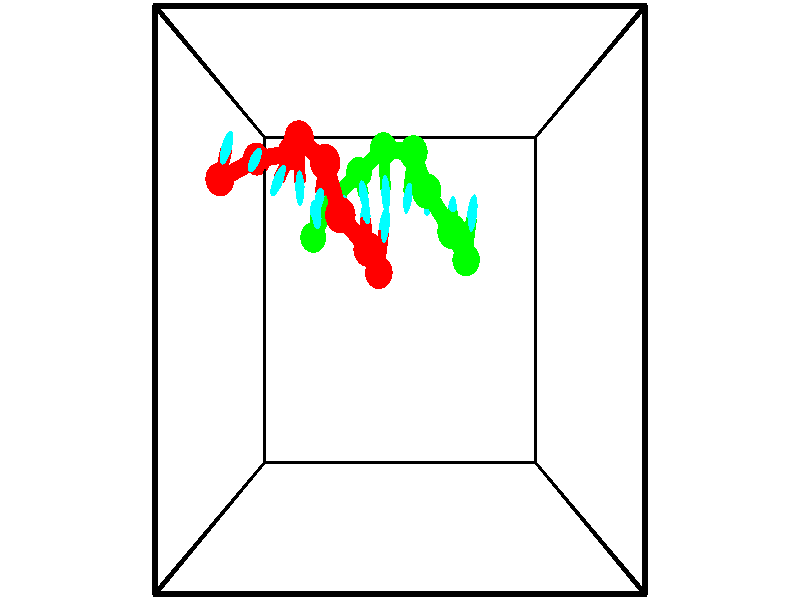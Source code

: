 // switches for output
#declare DRAW_BASES = 1; // possible values are 0, 1; only relevant for DNA ribbons
#declare DRAW_BASES_TYPE = 3; // possible values are 1, 2, 3; only relevant for DNA ribbons
#declare DRAW_FOG = 0; // set to 1 to enable fog

#include "colors.inc"

#include "transforms.inc"
background { rgb <1, 1, 1>}

#default {
   normal{
       ripples 0.25
       frequency 0.20
       turbulence 0.2
       lambda 5
   }
	finish {
		phong 0.1
		phong_size 40.
	}
}

// original window dimensions: 1024x640


// camera settings

camera {
	sky <-0, 1, 0>
	up <-0, 1, 0>
	right 1.6 * <1, 0, 0>
	location <2.5, 2.5, 11.1562>
	look_at <2.5, 2.5, 2.5>
	direction <0, 0, -8.6562>
	angle 67.0682
}


# declare cpy_camera_pos = <2.5, 2.5, 11.1562>;
# if (DRAW_FOG = 1)
fog {
	fog_type 2
	up vnormalize(cpy_camera_pos)
	color rgbt<1,1,1,0.3>
	distance 1e-5
	fog_alt 3e-3
	fog_offset 4
}
# end


// LIGHTS

# declare lum = 6;
global_settings {
	ambient_light rgb lum * <0.05, 0.05, 0.05>
	max_trace_level 15
}# declare cpy_direct_light_amount = 0.25;
light_source
{	1000 * <-1, -1, 1>,
	rgb lum * cpy_direct_light_amount
	parallel
}

light_source
{	1000 * <1, 1, -1>,
	rgb lum * cpy_direct_light_amount
	parallel
}

// strand 0

// nucleotide -1

// particle -1
sphere {
	<-0.762728, 4.317537, 0.222377> 0.250000
	pigment { color rgbt <1,0,0,0> }
	no_shadow
}
cylinder {
	<-0.606625, 4.526657, 0.525528>,  <-0.512963, 4.652129, 0.707419>, 0.100000
	pigment { color rgbt <1,0,0,0> }
	no_shadow
}
cylinder {
	<-0.606625, 4.526657, 0.525528>,  <-0.762728, 4.317537, 0.222377>, 0.100000
	pigment { color rgbt <1,0,0,0> }
	no_shadow
}

// particle -1
sphere {
	<-0.606625, 4.526657, 0.525528> 0.100000
	pigment { color rgbt <1,0,0,0> }
	no_shadow
}
sphere {
	0, 1
	scale<0.080000,0.200000,0.300000>
	matrix <0.904220, -0.372702, -0.208517,
		0.173450, 0.766664, -0.618175,
		0.390258, 0.522799, 0.757878,
		-0.489547, 4.683497, 0.752891>
	pigment { color rgbt <0,1,1,0> }
	no_shadow
}
cylinder {
	<-0.160089, 4.680590, -0.057011>,  <-0.762728, 4.317537, 0.222377>, 0.130000
	pigment { color rgbt <1,0,0,0> }
	no_shadow
}

// nucleotide -1

// particle -1
sphere {
	<-0.160089, 4.680590, -0.057011> 0.250000
	pigment { color rgbt <1,0,0,0> }
	no_shadow
}
cylinder {
	<-0.089180, 4.597519, 0.327789>,  <-0.046635, 4.547677, 0.558669>, 0.100000
	pigment { color rgbt <1,0,0,0> }
	no_shadow
}
cylinder {
	<-0.089180, 4.597519, 0.327789>,  <-0.160089, 4.680590, -0.057011>, 0.100000
	pigment { color rgbt <1,0,0,0> }
	no_shadow
}

// particle -1
sphere {
	<-0.089180, 4.597519, 0.327789> 0.100000
	pigment { color rgbt <1,0,0,0> }
	no_shadow
}
sphere {
	0, 1
	scale<0.080000,0.200000,0.300000>
	matrix <0.841668, -0.474614, -0.257557,
		0.510068, 0.855343, 0.090659,
		0.177272, -0.207677, 0.962001,
		-0.035998, 4.535216, 0.616390>
	pigment { color rgbt <0,1,1,0> }
	no_shadow
}
cylinder {
	<0.513274, 4.741069, 0.092427>,  <-0.160089, 4.680590, -0.057011>, 0.130000
	pigment { color rgbt <1,0,0,0> }
	no_shadow
}

// nucleotide -1

// particle -1
sphere {
	<0.513274, 4.741069, 0.092427> 0.250000
	pigment { color rgbt <1,0,0,0> }
	no_shadow
}
cylinder {
	<0.427166, 4.458374, 0.362000>,  <0.375501, 4.288757, 0.523743>, 0.100000
	pigment { color rgbt <1,0,0,0> }
	no_shadow
}
cylinder {
	<0.427166, 4.458374, 0.362000>,  <0.513274, 4.741069, 0.092427>, 0.100000
	pigment { color rgbt <1,0,0,0> }
	no_shadow
}

// particle -1
sphere {
	<0.427166, 4.458374, 0.362000> 0.100000
	pigment { color rgbt <1,0,0,0> }
	no_shadow
}
sphere {
	0, 1
	scale<0.080000,0.200000,0.300000>
	matrix <0.902256, -0.407969, -0.139625,
		0.373621, 0.578001, 0.725481,
		-0.215270, -0.706737, 0.673930,
		0.362585, 4.246353, 0.564179>
	pigment { color rgbt <0,1,1,0> }
	no_shadow
}
cylinder {
	<0.769316, 4.812781, 0.794352>,  <0.513274, 4.741069, 0.092427>, 0.130000
	pigment { color rgbt <1,0,0,0> }
	no_shadow
}

// nucleotide -1

// particle -1
sphere {
	<0.769316, 4.812781, 0.794352> 0.250000
	pigment { color rgbt <1,0,0,0> }
	no_shadow
}
cylinder {
	<0.749107, 4.448471, 0.630432>,  <0.736982, 4.229885, 0.532080>, 0.100000
	pigment { color rgbt <1,0,0,0> }
	no_shadow
}
cylinder {
	<0.749107, 4.448471, 0.630432>,  <0.769316, 4.812781, 0.794352>, 0.100000
	pigment { color rgbt <1,0,0,0> }
	no_shadow
}

// particle -1
sphere {
	<0.749107, 4.448471, 0.630432> 0.100000
	pigment { color rgbt <1,0,0,0> }
	no_shadow
}
sphere {
	0, 1
	scale<0.080000,0.200000,0.300000>
	matrix <0.991891, 0.002156, -0.127075,
		0.116620, -0.412897, 0.903280,
		-0.050521, -0.910775, -0.409801,
		0.733951, 4.175239, 0.507492>
	pigment { color rgbt <0,1,1,0> }
	no_shadow
}
cylinder {
	<1.259187, 4.400859, 1.153800>,  <0.769316, 4.812781, 0.794352>, 0.130000
	pigment { color rgbt <1,0,0,0> }
	no_shadow
}

// nucleotide -1

// particle -1
sphere {
	<1.259187, 4.400859, 1.153800> 0.250000
	pigment { color rgbt <1,0,0,0> }
	no_shadow
}
cylinder {
	<1.169563, 4.201630, 0.818726>,  <1.115789, 4.082092, 0.617681>, 0.100000
	pigment { color rgbt <1,0,0,0> }
	no_shadow
}
cylinder {
	<1.169563, 4.201630, 0.818726>,  <1.259187, 4.400859, 1.153800>, 0.100000
	pigment { color rgbt <1,0,0,0> }
	no_shadow
}

// particle -1
sphere {
	<1.169563, 4.201630, 0.818726> 0.100000
	pigment { color rgbt <1,0,0,0> }
	no_shadow
}
sphere {
	0, 1
	scale<0.080000,0.200000,0.300000>
	matrix <0.972578, -0.169280, -0.159489,
		-0.062366, -0.850451, 0.522344,
		-0.224060, -0.498074, -0.837687,
		1.102345, 4.052207, 0.567419>
	pigment { color rgbt <0,1,1,0> }
	no_shadow
}
cylinder {
	<1.513315, 3.670550, 1.168053>,  <1.259187, 4.400859, 1.153800>, 0.130000
	pigment { color rgbt <1,0,0,0> }
	no_shadow
}

// nucleotide -1

// particle -1
sphere {
	<1.513315, 3.670550, 1.168053> 0.250000
	pigment { color rgbt <1,0,0,0> }
	no_shadow
}
cylinder {
	<1.483513, 3.774231, 0.782875>,  <1.465632, 3.836439, 0.551768>, 0.100000
	pigment { color rgbt <1,0,0,0> }
	no_shadow
}
cylinder {
	<1.483513, 3.774231, 0.782875>,  <1.513315, 3.670550, 1.168053>, 0.100000
	pigment { color rgbt <1,0,0,0> }
	no_shadow
}

// particle -1
sphere {
	<1.483513, 3.774231, 0.782875> 0.100000
	pigment { color rgbt <1,0,0,0> }
	no_shadow
}
sphere {
	0, 1
	scale<0.080000,0.200000,0.300000>
	matrix <0.933323, -0.321971, -0.158880,
		-0.351222, -0.910576, -0.217930,
		-0.074506, 0.259201, -0.962945,
		1.461161, 3.851991, 0.493991>
	pigment { color rgbt <0,1,1,0> }
	no_shadow
}
cylinder {
	<1.953087, 3.222053, 0.811003>,  <1.513315, 3.670550, 1.168053>, 0.130000
	pigment { color rgbt <1,0,0,0> }
	no_shadow
}

// nucleotide -1

// particle -1
sphere {
	<1.953087, 3.222053, 0.811003> 0.250000
	pigment { color rgbt <1,0,0,0> }
	no_shadow
}
cylinder {
	<1.909798, 3.512589, 0.539497>,  <1.883824, 3.686910, 0.376594>, 0.100000
	pigment { color rgbt <1,0,0,0> }
	no_shadow
}
cylinder {
	<1.909798, 3.512589, 0.539497>,  <1.953087, 3.222053, 0.811003>, 0.100000
	pigment { color rgbt <1,0,0,0> }
	no_shadow
}

// particle -1
sphere {
	<1.909798, 3.512589, 0.539497> 0.100000
	pigment { color rgbt <1,0,0,0> }
	no_shadow
}
sphere {
	0, 1
	scale<0.080000,0.200000,0.300000>
	matrix <0.955844, -0.111626, -0.271851,
		-0.273223, -0.678213, -0.682185,
		-0.108224, 0.726338, -0.678764,
		1.877331, 3.730490, 0.335868>
	pigment { color rgbt <0,1,1,0> }
	no_shadow
}
cylinder {
	<2.113721, 2.917039, 0.147353>,  <1.953087, 3.222053, 0.811003>, 0.130000
	pigment { color rgbt <1,0,0,0> }
	no_shadow
}

// nucleotide -1

// particle -1
sphere {
	<2.113721, 2.917039, 0.147353> 0.250000
	pigment { color rgbt <1,0,0,0> }
	no_shadow
}
cylinder {
	<2.168549, 3.313110, 0.136345>,  <2.201445, 3.550753, 0.129740>, 0.100000
	pigment { color rgbt <1,0,0,0> }
	no_shadow
}
cylinder {
	<2.168549, 3.313110, 0.136345>,  <2.113721, 2.917039, 0.147353>, 0.100000
	pigment { color rgbt <1,0,0,0> }
	no_shadow
}

// particle -1
sphere {
	<2.168549, 3.313110, 0.136345> 0.100000
	pigment { color rgbt <1,0,0,0> }
	no_shadow
}
sphere {
	0, 1
	scale<0.080000,0.200000,0.300000>
	matrix <0.936295, -0.138580, -0.322720,
		-0.323364, 0.018469, -0.946095,
		0.137070, 0.990179, -0.027519,
		2.209670, 3.610164, 0.128089>
	pigment { color rgbt <0,1,1,0> }
	no_shadow
}
// strand 1

// nucleotide -1

// particle -1
sphere {
	<3.712590, 3.113138, 0.084118> 0.250000
	pigment { color rgbt <0,1,0,0> }
	no_shadow
}
cylinder {
	<3.766369, 3.504089, 0.149422>,  <3.798636, 3.738660, 0.188604>, 0.100000
	pigment { color rgbt <0,1,0,0> }
	no_shadow
}
cylinder {
	<3.766369, 3.504089, 0.149422>,  <3.712590, 3.113138, 0.084118>, 0.100000
	pigment { color rgbt <0,1,0,0> }
	no_shadow
}

// particle -1
sphere {
	<3.766369, 3.504089, 0.149422> 0.100000
	pigment { color rgbt <0,1,0,0> }
	no_shadow
}
sphere {
	0, 1
	scale<0.080000,0.200000,0.300000>
	matrix <-0.986039, 0.115624, 0.119825,
		0.098237, -0.177091, 0.979279,
		0.134448, 0.977379, 0.163260,
		3.806703, 3.797303, 0.198400>
	pigment { color rgbt <0,1,1,0> }
	no_shadow
}
cylinder {
	<3.392615, 3.481829, 0.775422>,  <3.712590, 3.113138, 0.084118>, 0.130000
	pigment { color rgbt <0,1,0,0> }
	no_shadow
}

// nucleotide -1

// particle -1
sphere {
	<3.392615, 3.481829, 0.775422> 0.250000
	pigment { color rgbt <0,1,0,0> }
	no_shadow
}
cylinder {
	<3.424461, 3.692535, 0.436913>,  <3.443569, 3.818959, 0.233807>, 0.100000
	pigment { color rgbt <0,1,0,0> }
	no_shadow
}
cylinder {
	<3.424461, 3.692535, 0.436913>,  <3.392615, 3.481829, 0.775422>, 0.100000
	pigment { color rgbt <0,1,0,0> }
	no_shadow
}

// particle -1
sphere {
	<3.424461, 3.692535, 0.436913> 0.100000
	pigment { color rgbt <0,1,0,0> }
	no_shadow
}
sphere {
	0, 1
	scale<0.080000,0.200000,0.300000>
	matrix <-0.994563, 0.099146, -0.031854,
		0.067125, 0.844209, 0.531795,
		0.079617, 0.526765, -0.846274,
		3.448346, 3.850565, 0.183030>
	pigment { color rgbt <0,1,1,0> }
	no_shadow
}
cylinder {
	<2.959141, 4.050717, 0.829360>,  <3.392615, 3.481829, 0.775422>, 0.130000
	pigment { color rgbt <0,1,0,0> }
	no_shadow
}

// nucleotide -1

// particle -1
sphere {
	<2.959141, 4.050717, 0.829360> 0.250000
	pigment { color rgbt <0,1,0,0> }
	no_shadow
}
cylinder {
	<2.995596, 4.011108, 0.432999>,  <3.017469, 3.987343, 0.195182>, 0.100000
	pigment { color rgbt <0,1,0,0> }
	no_shadow
}
cylinder {
	<2.995596, 4.011108, 0.432999>,  <2.959141, 4.050717, 0.829360>, 0.100000
	pigment { color rgbt <0,1,0,0> }
	no_shadow
}

// particle -1
sphere {
	<2.995596, 4.011108, 0.432999> 0.100000
	pigment { color rgbt <0,1,0,0> }
	no_shadow
}
sphere {
	0, 1
	scale<0.080000,0.200000,0.300000>
	matrix <-0.964241, 0.239892, -0.112656,
		0.248865, 0.965736, -0.073617,
		0.091136, -0.099021, -0.990903,
		3.022937, 3.981402, 0.135728>
	pigment { color rgbt <0,1,1,0> }
	no_shadow
}
cylinder {
	<2.737413, 4.672411, 0.488046>,  <2.959141, 4.050717, 0.829360>, 0.130000
	pigment { color rgbt <0,1,0,0> }
	no_shadow
}

// nucleotide -1

// particle -1
sphere {
	<2.737413, 4.672411, 0.488046> 0.250000
	pigment { color rgbt <0,1,0,0> }
	no_shadow
}
cylinder {
	<2.686607, 4.344162, 0.265175>,  <2.656124, 4.147213, 0.131452>, 0.100000
	pigment { color rgbt <0,1,0,0> }
	no_shadow
}
cylinder {
	<2.686607, 4.344162, 0.265175>,  <2.737413, 4.672411, 0.488046>, 0.100000
	pigment { color rgbt <0,1,0,0> }
	no_shadow
}

// particle -1
sphere {
	<2.686607, 4.344162, 0.265175> 0.100000
	pigment { color rgbt <0,1,0,0> }
	no_shadow
}
sphere {
	0, 1
	scale<0.080000,0.200000,0.300000>
	matrix <-0.991239, 0.125522, 0.041093,
		0.036216, 0.557515, -0.829376,
		-0.127015, -0.820623, -0.557177,
		2.648503, 4.097975, 0.098022>
	pigment { color rgbt <0,1,1,0> }
	no_shadow
}
cylinder {
	<2.193714, 4.842189, -0.062848>,  <2.737413, 4.672411, 0.488046>, 0.130000
	pigment { color rgbt <0,1,0,0> }
	no_shadow
}

// nucleotide -1

// particle -1
sphere {
	<2.193714, 4.842189, -0.062848> 0.250000
	pigment { color rgbt <0,1,0,0> }
	no_shadow
}
cylinder {
	<2.217691, 4.444641, -0.025688>,  <2.232078, 4.206112, -0.003392>, 0.100000
	pigment { color rgbt <0,1,0,0> }
	no_shadow
}
cylinder {
	<2.217691, 4.444641, -0.025688>,  <2.193714, 4.842189, -0.062848>, 0.100000
	pigment { color rgbt <0,1,0,0> }
	no_shadow
}

// particle -1
sphere {
	<2.217691, 4.444641, -0.025688> 0.100000
	pigment { color rgbt <0,1,0,0> }
	no_shadow
}
sphere {
	0, 1
	scale<0.080000,0.200000,0.300000>
	matrix <-0.997311, -0.055700, 0.047629,
		-0.042162, -0.095505, -0.994536,
		0.059944, -0.993869, 0.092900,
		2.235675, 4.146480, 0.002181>
	pigment { color rgbt <0,1,1,0> }
	no_shadow
}
cylinder {
	<1.700239, 4.569859, -0.611907>,  <2.193714, 4.842189, -0.062848>, 0.130000
	pigment { color rgbt <0,1,0,0> }
	no_shadow
}

// nucleotide -1

// particle -1
sphere {
	<1.700239, 4.569859, -0.611907> 0.250000
	pigment { color rgbt <0,1,0,0> }
	no_shadow
}
cylinder {
	<1.771030, 4.316513, -0.310570>,  <1.813505, 4.164505, -0.129767>, 0.100000
	pigment { color rgbt <0,1,0,0> }
	no_shadow
}
cylinder {
	<1.771030, 4.316513, -0.310570>,  <1.700239, 4.569859, -0.611907>, 0.100000
	pigment { color rgbt <0,1,0,0> }
	no_shadow
}

// particle -1
sphere {
	<1.771030, 4.316513, -0.310570> 0.100000
	pigment { color rgbt <0,1,0,0> }
	no_shadow
}
sphere {
	0, 1
	scale<0.080000,0.200000,0.300000>
	matrix <-0.981493, -0.170459, 0.087264,
		0.073145, -0.754846, -0.651810,
		0.176978, -0.633365, 0.753345,
		1.824124, 4.126503, -0.084566>
	pigment { color rgbt <0,1,1,0> }
	no_shadow
}
cylinder {
	<1.179099, 4.143908, -0.749208>,  <1.700239, 4.569859, -0.611907>, 0.130000
	pigment { color rgbt <0,1,0,0> }
	no_shadow
}

// nucleotide -1

// particle -1
sphere {
	<1.179099, 4.143908, -0.749208> 0.250000
	pigment { color rgbt <0,1,0,0> }
	no_shadow
}
cylinder {
	<1.280891, 4.045776, -0.375031>,  <1.341967, 3.986898, -0.150524>, 0.100000
	pigment { color rgbt <0,1,0,0> }
	no_shadow
}
cylinder {
	<1.280891, 4.045776, -0.375031>,  <1.179099, 4.143908, -0.749208>, 0.100000
	pigment { color rgbt <0,1,0,0> }
	no_shadow
}

// particle -1
sphere {
	<1.280891, 4.045776, -0.375031> 0.100000
	pigment { color rgbt <0,1,0,0> }
	no_shadow
}
sphere {
	0, 1
	scale<0.080000,0.200000,0.300000>
	matrix <-0.963807, -0.143823, 0.224478,
		0.079469, -0.958713, -0.273046,
		0.254480, -0.245324, 0.935444,
		1.357236, 3.972178, -0.094398>
	pigment { color rgbt <0,1,1,0> }
	no_shadow
}
cylinder {
	<0.801034, 3.521468, -0.667487>,  <1.179099, 4.143908, -0.749208>, 0.130000
	pigment { color rgbt <0,1,0,0> }
	no_shadow
}

// nucleotide -1

// particle -1
sphere {
	<0.801034, 3.521468, -0.667487> 0.250000
	pigment { color rgbt <0,1,0,0> }
	no_shadow
}
cylinder {
	<0.878927, 3.693237, -0.314743>,  <0.925663, 3.796299, -0.103097>, 0.100000
	pigment { color rgbt <0,1,0,0> }
	no_shadow
}
cylinder {
	<0.878927, 3.693237, -0.314743>,  <0.801034, 3.521468, -0.667487>, 0.100000
	pigment { color rgbt <0,1,0,0> }
	no_shadow
}

// particle -1
sphere {
	<0.878927, 3.693237, -0.314743> 0.100000
	pigment { color rgbt <0,1,0,0> }
	no_shadow
}
sphere {
	0, 1
	scale<0.080000,0.200000,0.300000>
	matrix <-0.900363, -0.278428, 0.334400,
		0.389134, -0.859112, 0.332418,
		0.194733, 0.429424, 0.881859,
		0.937347, 3.822064, -0.050185>
	pigment { color rgbt <0,1,1,0> }
	no_shadow
}
// box output
cylinder {
	<0.000000, 0.000000, 0.000000>,  <5.000000, 0.000000, 0.000000>, 0.025000
	pigment { color rgbt <0,0,0,0> }
	no_shadow
}
cylinder {
	<0.000000, 0.000000, 0.000000>,  <0.000000, 5.000000, 0.000000>, 0.025000
	pigment { color rgbt <0,0,0,0> }
	no_shadow
}
cylinder {
	<0.000000, 0.000000, 0.000000>,  <0.000000, 0.000000, 5.000000>, 0.025000
	pigment { color rgbt <0,0,0,0> }
	no_shadow
}
cylinder {
	<5.000000, 5.000000, 5.000000>,  <0.000000, 5.000000, 5.000000>, 0.025000
	pigment { color rgbt <0,0,0,0> }
	no_shadow
}
cylinder {
	<5.000000, 5.000000, 5.000000>,  <5.000000, 0.000000, 5.000000>, 0.025000
	pigment { color rgbt <0,0,0,0> }
	no_shadow
}
cylinder {
	<5.000000, 5.000000, 5.000000>,  <5.000000, 5.000000, 0.000000>, 0.025000
	pigment { color rgbt <0,0,0,0> }
	no_shadow
}
cylinder {
	<0.000000, 0.000000, 5.000000>,  <0.000000, 5.000000, 5.000000>, 0.025000
	pigment { color rgbt <0,0,0,0> }
	no_shadow
}
cylinder {
	<0.000000, 0.000000, 5.000000>,  <5.000000, 0.000000, 5.000000>, 0.025000
	pigment { color rgbt <0,0,0,0> }
	no_shadow
}
cylinder {
	<5.000000, 5.000000, 0.000000>,  <0.000000, 5.000000, 0.000000>, 0.025000
	pigment { color rgbt <0,0,0,0> }
	no_shadow
}
cylinder {
	<5.000000, 5.000000, 0.000000>,  <5.000000, 0.000000, 0.000000>, 0.025000
	pigment { color rgbt <0,0,0,0> }
	no_shadow
}
cylinder {
	<5.000000, 0.000000, 5.000000>,  <5.000000, 0.000000, 0.000000>, 0.025000
	pigment { color rgbt <0,0,0,0> }
	no_shadow
}
cylinder {
	<0.000000, 5.000000, 0.000000>,  <0.000000, 5.000000, 5.000000>, 0.025000
	pigment { color rgbt <0,0,0,0> }
	no_shadow
}
// end of box output
